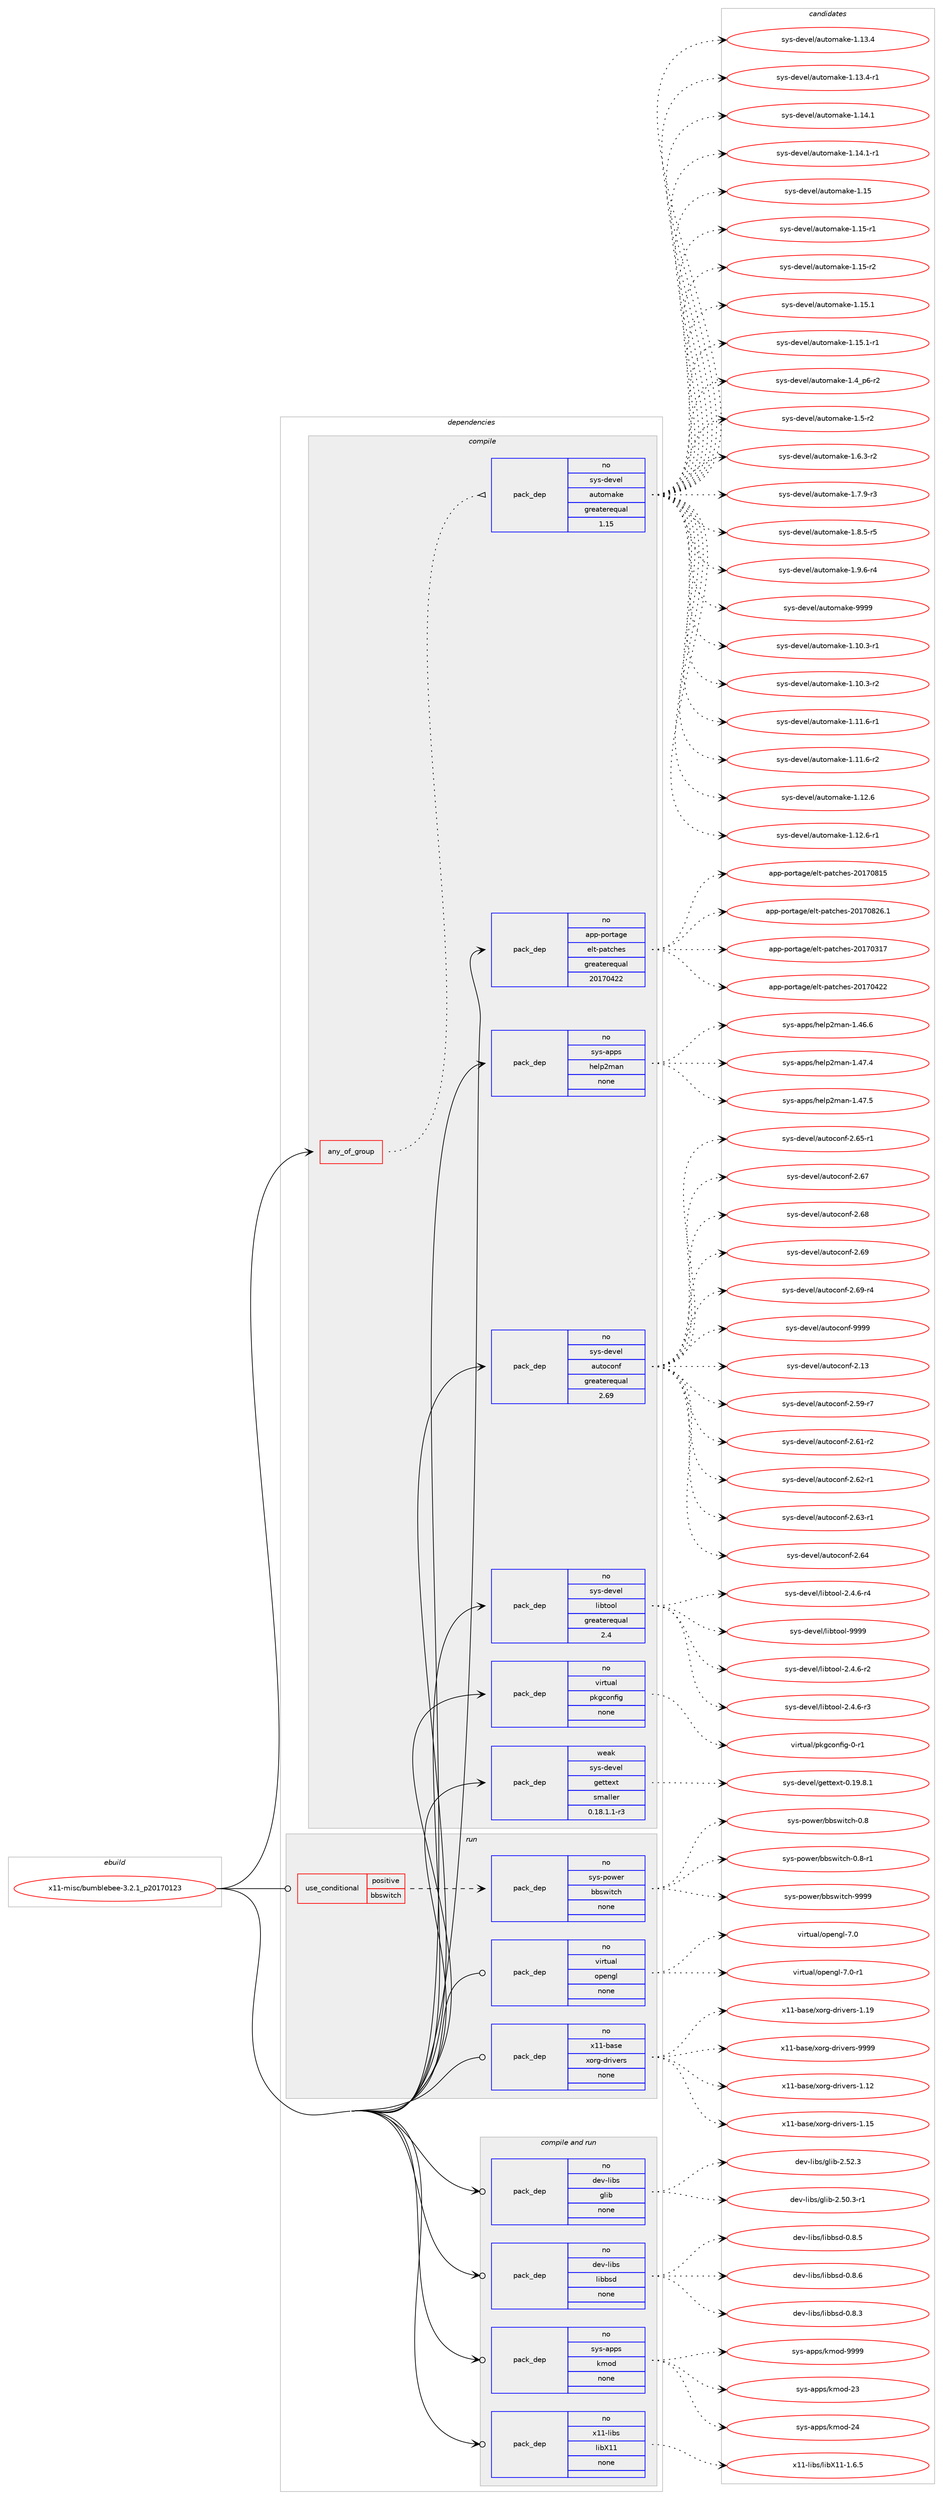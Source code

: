 digraph prolog {

# *************
# Graph options
# *************

newrank=true;
concentrate=true;
compound=true;
graph [rankdir=LR,fontname=Helvetica,fontsize=10,ranksep=1.5];#, ranksep=2.5, nodesep=0.2];
edge  [arrowhead=vee];
node  [fontname=Helvetica,fontsize=10];

# **********
# The ebuild
# **********

subgraph cluster_leftcol {
color=gray;
rank=same;
label=<<i>ebuild</i>>;
id [label="x11-misc/bumblebee-3.2.1_p20170123", color=red, width=4, href="../x11-misc/bumblebee-3.2.1_p20170123.svg"];
}

# ****************
# The dependencies
# ****************

subgraph cluster_midcol {
color=gray;
label=<<i>dependencies</i>>;
subgraph cluster_compile {
fillcolor="#eeeeee";
style=filled;
label=<<i>compile</i>>;
subgraph any9440 {
dependency521732 [label=<<TABLE BORDER="0" CELLBORDER="1" CELLSPACING="0" CELLPADDING="4"><TR><TD CELLPADDING="10">any_of_group</TD></TR></TABLE>>, shape=none, color=red];subgraph pack388933 {
dependency521733 [label=<<TABLE BORDER="0" CELLBORDER="1" CELLSPACING="0" CELLPADDING="4" WIDTH="220"><TR><TD ROWSPAN="6" CELLPADDING="30">pack_dep</TD></TR><TR><TD WIDTH="110">no</TD></TR><TR><TD>sys-devel</TD></TR><TR><TD>automake</TD></TR><TR><TD>greaterequal</TD></TR><TR><TD>1.15</TD></TR></TABLE>>, shape=none, color=blue];
}
dependency521732:e -> dependency521733:w [weight=20,style="dotted",arrowhead="oinv"];
}
id:e -> dependency521732:w [weight=20,style="solid",arrowhead="vee"];
subgraph pack388934 {
dependency521734 [label=<<TABLE BORDER="0" CELLBORDER="1" CELLSPACING="0" CELLPADDING="4" WIDTH="220"><TR><TD ROWSPAN="6" CELLPADDING="30">pack_dep</TD></TR><TR><TD WIDTH="110">no</TD></TR><TR><TD>app-portage</TD></TR><TR><TD>elt-patches</TD></TR><TR><TD>greaterequal</TD></TR><TR><TD>20170422</TD></TR></TABLE>>, shape=none, color=blue];
}
id:e -> dependency521734:w [weight=20,style="solid",arrowhead="vee"];
subgraph pack388935 {
dependency521735 [label=<<TABLE BORDER="0" CELLBORDER="1" CELLSPACING="0" CELLPADDING="4" WIDTH="220"><TR><TD ROWSPAN="6" CELLPADDING="30">pack_dep</TD></TR><TR><TD WIDTH="110">no</TD></TR><TR><TD>sys-apps</TD></TR><TR><TD>help2man</TD></TR><TR><TD>none</TD></TR><TR><TD></TD></TR></TABLE>>, shape=none, color=blue];
}
id:e -> dependency521735:w [weight=20,style="solid",arrowhead="vee"];
subgraph pack388936 {
dependency521736 [label=<<TABLE BORDER="0" CELLBORDER="1" CELLSPACING="0" CELLPADDING="4" WIDTH="220"><TR><TD ROWSPAN="6" CELLPADDING="30">pack_dep</TD></TR><TR><TD WIDTH="110">no</TD></TR><TR><TD>sys-devel</TD></TR><TR><TD>autoconf</TD></TR><TR><TD>greaterequal</TD></TR><TR><TD>2.69</TD></TR></TABLE>>, shape=none, color=blue];
}
id:e -> dependency521736:w [weight=20,style="solid",arrowhead="vee"];
subgraph pack388937 {
dependency521737 [label=<<TABLE BORDER="0" CELLBORDER="1" CELLSPACING="0" CELLPADDING="4" WIDTH="220"><TR><TD ROWSPAN="6" CELLPADDING="30">pack_dep</TD></TR><TR><TD WIDTH="110">no</TD></TR><TR><TD>sys-devel</TD></TR><TR><TD>libtool</TD></TR><TR><TD>greaterequal</TD></TR><TR><TD>2.4</TD></TR></TABLE>>, shape=none, color=blue];
}
id:e -> dependency521737:w [weight=20,style="solid",arrowhead="vee"];
subgraph pack388938 {
dependency521738 [label=<<TABLE BORDER="0" CELLBORDER="1" CELLSPACING="0" CELLPADDING="4" WIDTH="220"><TR><TD ROWSPAN="6" CELLPADDING="30">pack_dep</TD></TR><TR><TD WIDTH="110">no</TD></TR><TR><TD>virtual</TD></TR><TR><TD>pkgconfig</TD></TR><TR><TD>none</TD></TR><TR><TD></TD></TR></TABLE>>, shape=none, color=blue];
}
id:e -> dependency521738:w [weight=20,style="solid",arrowhead="vee"];
subgraph pack388939 {
dependency521739 [label=<<TABLE BORDER="0" CELLBORDER="1" CELLSPACING="0" CELLPADDING="4" WIDTH="220"><TR><TD ROWSPAN="6" CELLPADDING="30">pack_dep</TD></TR><TR><TD WIDTH="110">weak</TD></TR><TR><TD>sys-devel</TD></TR><TR><TD>gettext</TD></TR><TR><TD>smaller</TD></TR><TR><TD>0.18.1.1-r3</TD></TR></TABLE>>, shape=none, color=blue];
}
id:e -> dependency521739:w [weight=20,style="solid",arrowhead="vee"];
}
subgraph cluster_compileandrun {
fillcolor="#eeeeee";
style=filled;
label=<<i>compile and run</i>>;
subgraph pack388940 {
dependency521740 [label=<<TABLE BORDER="0" CELLBORDER="1" CELLSPACING="0" CELLPADDING="4" WIDTH="220"><TR><TD ROWSPAN="6" CELLPADDING="30">pack_dep</TD></TR><TR><TD WIDTH="110">no</TD></TR><TR><TD>dev-libs</TD></TR><TR><TD>glib</TD></TR><TR><TD>none</TD></TR><TR><TD></TD></TR></TABLE>>, shape=none, color=blue];
}
id:e -> dependency521740:w [weight=20,style="solid",arrowhead="odotvee"];
subgraph pack388941 {
dependency521741 [label=<<TABLE BORDER="0" CELLBORDER="1" CELLSPACING="0" CELLPADDING="4" WIDTH="220"><TR><TD ROWSPAN="6" CELLPADDING="30">pack_dep</TD></TR><TR><TD WIDTH="110">no</TD></TR><TR><TD>dev-libs</TD></TR><TR><TD>libbsd</TD></TR><TR><TD>none</TD></TR><TR><TD></TD></TR></TABLE>>, shape=none, color=blue];
}
id:e -> dependency521741:w [weight=20,style="solid",arrowhead="odotvee"];
subgraph pack388942 {
dependency521742 [label=<<TABLE BORDER="0" CELLBORDER="1" CELLSPACING="0" CELLPADDING="4" WIDTH="220"><TR><TD ROWSPAN="6" CELLPADDING="30">pack_dep</TD></TR><TR><TD WIDTH="110">no</TD></TR><TR><TD>sys-apps</TD></TR><TR><TD>kmod</TD></TR><TR><TD>none</TD></TR><TR><TD></TD></TR></TABLE>>, shape=none, color=blue];
}
id:e -> dependency521742:w [weight=20,style="solid",arrowhead="odotvee"];
subgraph pack388943 {
dependency521743 [label=<<TABLE BORDER="0" CELLBORDER="1" CELLSPACING="0" CELLPADDING="4" WIDTH="220"><TR><TD ROWSPAN="6" CELLPADDING="30">pack_dep</TD></TR><TR><TD WIDTH="110">no</TD></TR><TR><TD>x11-libs</TD></TR><TR><TD>libX11</TD></TR><TR><TD>none</TD></TR><TR><TD></TD></TR></TABLE>>, shape=none, color=blue];
}
id:e -> dependency521743:w [weight=20,style="solid",arrowhead="odotvee"];
}
subgraph cluster_run {
fillcolor="#eeeeee";
style=filled;
label=<<i>run</i>>;
subgraph cond123016 {
dependency521744 [label=<<TABLE BORDER="0" CELLBORDER="1" CELLSPACING="0" CELLPADDING="4"><TR><TD ROWSPAN="3" CELLPADDING="10">use_conditional</TD></TR><TR><TD>positive</TD></TR><TR><TD>bbswitch</TD></TR></TABLE>>, shape=none, color=red];
subgraph pack388944 {
dependency521745 [label=<<TABLE BORDER="0" CELLBORDER="1" CELLSPACING="0" CELLPADDING="4" WIDTH="220"><TR><TD ROWSPAN="6" CELLPADDING="30">pack_dep</TD></TR><TR><TD WIDTH="110">no</TD></TR><TR><TD>sys-power</TD></TR><TR><TD>bbswitch</TD></TR><TR><TD>none</TD></TR><TR><TD></TD></TR></TABLE>>, shape=none, color=blue];
}
dependency521744:e -> dependency521745:w [weight=20,style="dashed",arrowhead="vee"];
}
id:e -> dependency521744:w [weight=20,style="solid",arrowhead="odot"];
subgraph pack388945 {
dependency521746 [label=<<TABLE BORDER="0" CELLBORDER="1" CELLSPACING="0" CELLPADDING="4" WIDTH="220"><TR><TD ROWSPAN="6" CELLPADDING="30">pack_dep</TD></TR><TR><TD WIDTH="110">no</TD></TR><TR><TD>virtual</TD></TR><TR><TD>opengl</TD></TR><TR><TD>none</TD></TR><TR><TD></TD></TR></TABLE>>, shape=none, color=blue];
}
id:e -> dependency521746:w [weight=20,style="solid",arrowhead="odot"];
subgraph pack388946 {
dependency521747 [label=<<TABLE BORDER="0" CELLBORDER="1" CELLSPACING="0" CELLPADDING="4" WIDTH="220"><TR><TD ROWSPAN="6" CELLPADDING="30">pack_dep</TD></TR><TR><TD WIDTH="110">no</TD></TR><TR><TD>x11-base</TD></TR><TR><TD>xorg-drivers</TD></TR><TR><TD>none</TD></TR><TR><TD></TD></TR></TABLE>>, shape=none, color=blue];
}
id:e -> dependency521747:w [weight=20,style="solid",arrowhead="odot"];
}
}

# **************
# The candidates
# **************

subgraph cluster_choices {
rank=same;
color=gray;
label=<<i>candidates</i>>;

subgraph choice388933 {
color=black;
nodesep=1;
choice11512111545100101118101108479711711611110997107101454946494846514511449 [label="sys-devel/automake-1.10.3-r1", color=red, width=4,href="../sys-devel/automake-1.10.3-r1.svg"];
choice11512111545100101118101108479711711611110997107101454946494846514511450 [label="sys-devel/automake-1.10.3-r2", color=red, width=4,href="../sys-devel/automake-1.10.3-r2.svg"];
choice11512111545100101118101108479711711611110997107101454946494946544511449 [label="sys-devel/automake-1.11.6-r1", color=red, width=4,href="../sys-devel/automake-1.11.6-r1.svg"];
choice11512111545100101118101108479711711611110997107101454946494946544511450 [label="sys-devel/automake-1.11.6-r2", color=red, width=4,href="../sys-devel/automake-1.11.6-r2.svg"];
choice1151211154510010111810110847971171161111099710710145494649504654 [label="sys-devel/automake-1.12.6", color=red, width=4,href="../sys-devel/automake-1.12.6.svg"];
choice11512111545100101118101108479711711611110997107101454946495046544511449 [label="sys-devel/automake-1.12.6-r1", color=red, width=4,href="../sys-devel/automake-1.12.6-r1.svg"];
choice1151211154510010111810110847971171161111099710710145494649514652 [label="sys-devel/automake-1.13.4", color=red, width=4,href="../sys-devel/automake-1.13.4.svg"];
choice11512111545100101118101108479711711611110997107101454946495146524511449 [label="sys-devel/automake-1.13.4-r1", color=red, width=4,href="../sys-devel/automake-1.13.4-r1.svg"];
choice1151211154510010111810110847971171161111099710710145494649524649 [label="sys-devel/automake-1.14.1", color=red, width=4,href="../sys-devel/automake-1.14.1.svg"];
choice11512111545100101118101108479711711611110997107101454946495246494511449 [label="sys-devel/automake-1.14.1-r1", color=red, width=4,href="../sys-devel/automake-1.14.1-r1.svg"];
choice115121115451001011181011084797117116111109971071014549464953 [label="sys-devel/automake-1.15", color=red, width=4,href="../sys-devel/automake-1.15.svg"];
choice1151211154510010111810110847971171161111099710710145494649534511449 [label="sys-devel/automake-1.15-r1", color=red, width=4,href="../sys-devel/automake-1.15-r1.svg"];
choice1151211154510010111810110847971171161111099710710145494649534511450 [label="sys-devel/automake-1.15-r2", color=red, width=4,href="../sys-devel/automake-1.15-r2.svg"];
choice1151211154510010111810110847971171161111099710710145494649534649 [label="sys-devel/automake-1.15.1", color=red, width=4,href="../sys-devel/automake-1.15.1.svg"];
choice11512111545100101118101108479711711611110997107101454946495346494511449 [label="sys-devel/automake-1.15.1-r1", color=red, width=4,href="../sys-devel/automake-1.15.1-r1.svg"];
choice115121115451001011181011084797117116111109971071014549465295112544511450 [label="sys-devel/automake-1.4_p6-r2", color=red, width=4,href="../sys-devel/automake-1.4_p6-r2.svg"];
choice11512111545100101118101108479711711611110997107101454946534511450 [label="sys-devel/automake-1.5-r2", color=red, width=4,href="../sys-devel/automake-1.5-r2.svg"];
choice115121115451001011181011084797117116111109971071014549465446514511450 [label="sys-devel/automake-1.6.3-r2", color=red, width=4,href="../sys-devel/automake-1.6.3-r2.svg"];
choice115121115451001011181011084797117116111109971071014549465546574511451 [label="sys-devel/automake-1.7.9-r3", color=red, width=4,href="../sys-devel/automake-1.7.9-r3.svg"];
choice115121115451001011181011084797117116111109971071014549465646534511453 [label="sys-devel/automake-1.8.5-r5", color=red, width=4,href="../sys-devel/automake-1.8.5-r5.svg"];
choice115121115451001011181011084797117116111109971071014549465746544511452 [label="sys-devel/automake-1.9.6-r4", color=red, width=4,href="../sys-devel/automake-1.9.6-r4.svg"];
choice115121115451001011181011084797117116111109971071014557575757 [label="sys-devel/automake-9999", color=red, width=4,href="../sys-devel/automake-9999.svg"];
dependency521733:e -> choice11512111545100101118101108479711711611110997107101454946494846514511449:w [style=dotted,weight="100"];
dependency521733:e -> choice11512111545100101118101108479711711611110997107101454946494846514511450:w [style=dotted,weight="100"];
dependency521733:e -> choice11512111545100101118101108479711711611110997107101454946494946544511449:w [style=dotted,weight="100"];
dependency521733:e -> choice11512111545100101118101108479711711611110997107101454946494946544511450:w [style=dotted,weight="100"];
dependency521733:e -> choice1151211154510010111810110847971171161111099710710145494649504654:w [style=dotted,weight="100"];
dependency521733:e -> choice11512111545100101118101108479711711611110997107101454946495046544511449:w [style=dotted,weight="100"];
dependency521733:e -> choice1151211154510010111810110847971171161111099710710145494649514652:w [style=dotted,weight="100"];
dependency521733:e -> choice11512111545100101118101108479711711611110997107101454946495146524511449:w [style=dotted,weight="100"];
dependency521733:e -> choice1151211154510010111810110847971171161111099710710145494649524649:w [style=dotted,weight="100"];
dependency521733:e -> choice11512111545100101118101108479711711611110997107101454946495246494511449:w [style=dotted,weight="100"];
dependency521733:e -> choice115121115451001011181011084797117116111109971071014549464953:w [style=dotted,weight="100"];
dependency521733:e -> choice1151211154510010111810110847971171161111099710710145494649534511449:w [style=dotted,weight="100"];
dependency521733:e -> choice1151211154510010111810110847971171161111099710710145494649534511450:w [style=dotted,weight="100"];
dependency521733:e -> choice1151211154510010111810110847971171161111099710710145494649534649:w [style=dotted,weight="100"];
dependency521733:e -> choice11512111545100101118101108479711711611110997107101454946495346494511449:w [style=dotted,weight="100"];
dependency521733:e -> choice115121115451001011181011084797117116111109971071014549465295112544511450:w [style=dotted,weight="100"];
dependency521733:e -> choice11512111545100101118101108479711711611110997107101454946534511450:w [style=dotted,weight="100"];
dependency521733:e -> choice115121115451001011181011084797117116111109971071014549465446514511450:w [style=dotted,weight="100"];
dependency521733:e -> choice115121115451001011181011084797117116111109971071014549465546574511451:w [style=dotted,weight="100"];
dependency521733:e -> choice115121115451001011181011084797117116111109971071014549465646534511453:w [style=dotted,weight="100"];
dependency521733:e -> choice115121115451001011181011084797117116111109971071014549465746544511452:w [style=dotted,weight="100"];
dependency521733:e -> choice115121115451001011181011084797117116111109971071014557575757:w [style=dotted,weight="100"];
}
subgraph choice388934 {
color=black;
nodesep=1;
choice97112112451121111141169710310147101108116451129711699104101115455048495548514955 [label="app-portage/elt-patches-20170317", color=red, width=4,href="../app-portage/elt-patches-20170317.svg"];
choice97112112451121111141169710310147101108116451129711699104101115455048495548525050 [label="app-portage/elt-patches-20170422", color=red, width=4,href="../app-portage/elt-patches-20170422.svg"];
choice97112112451121111141169710310147101108116451129711699104101115455048495548564953 [label="app-portage/elt-patches-20170815", color=red, width=4,href="../app-portage/elt-patches-20170815.svg"];
choice971121124511211111411697103101471011081164511297116991041011154550484955485650544649 [label="app-portage/elt-patches-20170826.1", color=red, width=4,href="../app-portage/elt-patches-20170826.1.svg"];
dependency521734:e -> choice97112112451121111141169710310147101108116451129711699104101115455048495548514955:w [style=dotted,weight="100"];
dependency521734:e -> choice97112112451121111141169710310147101108116451129711699104101115455048495548525050:w [style=dotted,weight="100"];
dependency521734:e -> choice97112112451121111141169710310147101108116451129711699104101115455048495548564953:w [style=dotted,weight="100"];
dependency521734:e -> choice971121124511211111411697103101471011081164511297116991041011154550484955485650544649:w [style=dotted,weight="100"];
}
subgraph choice388935 {
color=black;
nodesep=1;
choice115121115459711211211547104101108112501099711045494652544654 [label="sys-apps/help2man-1.46.6", color=red, width=4,href="../sys-apps/help2man-1.46.6.svg"];
choice115121115459711211211547104101108112501099711045494652554652 [label="sys-apps/help2man-1.47.4", color=red, width=4,href="../sys-apps/help2man-1.47.4.svg"];
choice115121115459711211211547104101108112501099711045494652554653 [label="sys-apps/help2man-1.47.5", color=red, width=4,href="../sys-apps/help2man-1.47.5.svg"];
dependency521735:e -> choice115121115459711211211547104101108112501099711045494652544654:w [style=dotted,weight="100"];
dependency521735:e -> choice115121115459711211211547104101108112501099711045494652554652:w [style=dotted,weight="100"];
dependency521735:e -> choice115121115459711211211547104101108112501099711045494652554653:w [style=dotted,weight="100"];
}
subgraph choice388936 {
color=black;
nodesep=1;
choice115121115451001011181011084797117116111991111101024550464951 [label="sys-devel/autoconf-2.13", color=red, width=4,href="../sys-devel/autoconf-2.13.svg"];
choice1151211154510010111810110847971171161119911111010245504653574511455 [label="sys-devel/autoconf-2.59-r7", color=red, width=4,href="../sys-devel/autoconf-2.59-r7.svg"];
choice1151211154510010111810110847971171161119911111010245504654494511450 [label="sys-devel/autoconf-2.61-r2", color=red, width=4,href="../sys-devel/autoconf-2.61-r2.svg"];
choice1151211154510010111810110847971171161119911111010245504654504511449 [label="sys-devel/autoconf-2.62-r1", color=red, width=4,href="../sys-devel/autoconf-2.62-r1.svg"];
choice1151211154510010111810110847971171161119911111010245504654514511449 [label="sys-devel/autoconf-2.63-r1", color=red, width=4,href="../sys-devel/autoconf-2.63-r1.svg"];
choice115121115451001011181011084797117116111991111101024550465452 [label="sys-devel/autoconf-2.64", color=red, width=4,href="../sys-devel/autoconf-2.64.svg"];
choice1151211154510010111810110847971171161119911111010245504654534511449 [label="sys-devel/autoconf-2.65-r1", color=red, width=4,href="../sys-devel/autoconf-2.65-r1.svg"];
choice115121115451001011181011084797117116111991111101024550465455 [label="sys-devel/autoconf-2.67", color=red, width=4,href="../sys-devel/autoconf-2.67.svg"];
choice115121115451001011181011084797117116111991111101024550465456 [label="sys-devel/autoconf-2.68", color=red, width=4,href="../sys-devel/autoconf-2.68.svg"];
choice115121115451001011181011084797117116111991111101024550465457 [label="sys-devel/autoconf-2.69", color=red, width=4,href="../sys-devel/autoconf-2.69.svg"];
choice1151211154510010111810110847971171161119911111010245504654574511452 [label="sys-devel/autoconf-2.69-r4", color=red, width=4,href="../sys-devel/autoconf-2.69-r4.svg"];
choice115121115451001011181011084797117116111991111101024557575757 [label="sys-devel/autoconf-9999", color=red, width=4,href="../sys-devel/autoconf-9999.svg"];
dependency521736:e -> choice115121115451001011181011084797117116111991111101024550464951:w [style=dotted,weight="100"];
dependency521736:e -> choice1151211154510010111810110847971171161119911111010245504653574511455:w [style=dotted,weight="100"];
dependency521736:e -> choice1151211154510010111810110847971171161119911111010245504654494511450:w [style=dotted,weight="100"];
dependency521736:e -> choice1151211154510010111810110847971171161119911111010245504654504511449:w [style=dotted,weight="100"];
dependency521736:e -> choice1151211154510010111810110847971171161119911111010245504654514511449:w [style=dotted,weight="100"];
dependency521736:e -> choice115121115451001011181011084797117116111991111101024550465452:w [style=dotted,weight="100"];
dependency521736:e -> choice1151211154510010111810110847971171161119911111010245504654534511449:w [style=dotted,weight="100"];
dependency521736:e -> choice115121115451001011181011084797117116111991111101024550465455:w [style=dotted,weight="100"];
dependency521736:e -> choice115121115451001011181011084797117116111991111101024550465456:w [style=dotted,weight="100"];
dependency521736:e -> choice115121115451001011181011084797117116111991111101024550465457:w [style=dotted,weight="100"];
dependency521736:e -> choice1151211154510010111810110847971171161119911111010245504654574511452:w [style=dotted,weight="100"];
dependency521736:e -> choice115121115451001011181011084797117116111991111101024557575757:w [style=dotted,weight="100"];
}
subgraph choice388937 {
color=black;
nodesep=1;
choice1151211154510010111810110847108105981161111111084550465246544511450 [label="sys-devel/libtool-2.4.6-r2", color=red, width=4,href="../sys-devel/libtool-2.4.6-r2.svg"];
choice1151211154510010111810110847108105981161111111084550465246544511451 [label="sys-devel/libtool-2.4.6-r3", color=red, width=4,href="../sys-devel/libtool-2.4.6-r3.svg"];
choice1151211154510010111810110847108105981161111111084550465246544511452 [label="sys-devel/libtool-2.4.6-r4", color=red, width=4,href="../sys-devel/libtool-2.4.6-r4.svg"];
choice1151211154510010111810110847108105981161111111084557575757 [label="sys-devel/libtool-9999", color=red, width=4,href="../sys-devel/libtool-9999.svg"];
dependency521737:e -> choice1151211154510010111810110847108105981161111111084550465246544511450:w [style=dotted,weight="100"];
dependency521737:e -> choice1151211154510010111810110847108105981161111111084550465246544511451:w [style=dotted,weight="100"];
dependency521737:e -> choice1151211154510010111810110847108105981161111111084550465246544511452:w [style=dotted,weight="100"];
dependency521737:e -> choice1151211154510010111810110847108105981161111111084557575757:w [style=dotted,weight="100"];
}
subgraph choice388938 {
color=black;
nodesep=1;
choice11810511411611797108471121071039911111010210510345484511449 [label="virtual/pkgconfig-0-r1", color=red, width=4,href="../virtual/pkgconfig-0-r1.svg"];
dependency521738:e -> choice11810511411611797108471121071039911111010210510345484511449:w [style=dotted,weight="100"];
}
subgraph choice388939 {
color=black;
nodesep=1;
choice1151211154510010111810110847103101116116101120116454846495746564649 [label="sys-devel/gettext-0.19.8.1", color=red, width=4,href="../sys-devel/gettext-0.19.8.1.svg"];
dependency521739:e -> choice1151211154510010111810110847103101116116101120116454846495746564649:w [style=dotted,weight="100"];
}
subgraph choice388940 {
color=black;
nodesep=1;
choice10010111845108105981154710310810598455046534846514511449 [label="dev-libs/glib-2.50.3-r1", color=red, width=4,href="../dev-libs/glib-2.50.3-r1.svg"];
choice1001011184510810598115471031081059845504653504651 [label="dev-libs/glib-2.52.3", color=red, width=4,href="../dev-libs/glib-2.52.3.svg"];
dependency521740:e -> choice10010111845108105981154710310810598455046534846514511449:w [style=dotted,weight="100"];
dependency521740:e -> choice1001011184510810598115471031081059845504653504651:w [style=dotted,weight="100"];
}
subgraph choice388941 {
color=black;
nodesep=1;
choice1001011184510810598115471081059898115100454846564651 [label="dev-libs/libbsd-0.8.3", color=red, width=4,href="../dev-libs/libbsd-0.8.3.svg"];
choice1001011184510810598115471081059898115100454846564653 [label="dev-libs/libbsd-0.8.5", color=red, width=4,href="../dev-libs/libbsd-0.8.5.svg"];
choice1001011184510810598115471081059898115100454846564654 [label="dev-libs/libbsd-0.8.6", color=red, width=4,href="../dev-libs/libbsd-0.8.6.svg"];
dependency521741:e -> choice1001011184510810598115471081059898115100454846564651:w [style=dotted,weight="100"];
dependency521741:e -> choice1001011184510810598115471081059898115100454846564653:w [style=dotted,weight="100"];
dependency521741:e -> choice1001011184510810598115471081059898115100454846564654:w [style=dotted,weight="100"];
}
subgraph choice388942 {
color=black;
nodesep=1;
choice115121115459711211211547107109111100455051 [label="sys-apps/kmod-23", color=red, width=4,href="../sys-apps/kmod-23.svg"];
choice115121115459711211211547107109111100455052 [label="sys-apps/kmod-24", color=red, width=4,href="../sys-apps/kmod-24.svg"];
choice1151211154597112112115471071091111004557575757 [label="sys-apps/kmod-9999", color=red, width=4,href="../sys-apps/kmod-9999.svg"];
dependency521742:e -> choice115121115459711211211547107109111100455051:w [style=dotted,weight="100"];
dependency521742:e -> choice115121115459711211211547107109111100455052:w [style=dotted,weight="100"];
dependency521742:e -> choice1151211154597112112115471071091111004557575757:w [style=dotted,weight="100"];
}
subgraph choice388943 {
color=black;
nodesep=1;
choice120494945108105981154710810598884949454946544653 [label="x11-libs/libX11-1.6.5", color=red, width=4,href="../x11-libs/libX11-1.6.5.svg"];
dependency521743:e -> choice120494945108105981154710810598884949454946544653:w [style=dotted,weight="100"];
}
subgraph choice388944 {
color=black;
nodesep=1;
choice115121115451121111191011144798981151191051169910445484656 [label="sys-power/bbswitch-0.8", color=red, width=4,href="../sys-power/bbswitch-0.8.svg"];
choice1151211154511211111910111447989811511910511699104454846564511449 [label="sys-power/bbswitch-0.8-r1", color=red, width=4,href="../sys-power/bbswitch-0.8-r1.svg"];
choice11512111545112111119101114479898115119105116991044557575757 [label="sys-power/bbswitch-9999", color=red, width=4,href="../sys-power/bbswitch-9999.svg"];
dependency521745:e -> choice115121115451121111191011144798981151191051169910445484656:w [style=dotted,weight="100"];
dependency521745:e -> choice1151211154511211111910111447989811511910511699104454846564511449:w [style=dotted,weight="100"];
dependency521745:e -> choice11512111545112111119101114479898115119105116991044557575757:w [style=dotted,weight="100"];
}
subgraph choice388945 {
color=black;
nodesep=1;
choice118105114116117971084711111210111010310845554648 [label="virtual/opengl-7.0", color=red, width=4,href="../virtual/opengl-7.0.svg"];
choice1181051141161179710847111112101110103108455546484511449 [label="virtual/opengl-7.0-r1", color=red, width=4,href="../virtual/opengl-7.0-r1.svg"];
dependency521746:e -> choice118105114116117971084711111210111010310845554648:w [style=dotted,weight="100"];
dependency521746:e -> choice1181051141161179710847111112101110103108455546484511449:w [style=dotted,weight="100"];
}
subgraph choice388946 {
color=black;
nodesep=1;
choice120494945989711510147120111114103451001141051181011141154549464950 [label="x11-base/xorg-drivers-1.12", color=red, width=4,href="../x11-base/xorg-drivers-1.12.svg"];
choice120494945989711510147120111114103451001141051181011141154549464953 [label="x11-base/xorg-drivers-1.15", color=red, width=4,href="../x11-base/xorg-drivers-1.15.svg"];
choice120494945989711510147120111114103451001141051181011141154549464957 [label="x11-base/xorg-drivers-1.19", color=red, width=4,href="../x11-base/xorg-drivers-1.19.svg"];
choice120494945989711510147120111114103451001141051181011141154557575757 [label="x11-base/xorg-drivers-9999", color=red, width=4,href="../x11-base/xorg-drivers-9999.svg"];
dependency521747:e -> choice120494945989711510147120111114103451001141051181011141154549464950:w [style=dotted,weight="100"];
dependency521747:e -> choice120494945989711510147120111114103451001141051181011141154549464953:w [style=dotted,weight="100"];
dependency521747:e -> choice120494945989711510147120111114103451001141051181011141154549464957:w [style=dotted,weight="100"];
dependency521747:e -> choice120494945989711510147120111114103451001141051181011141154557575757:w [style=dotted,weight="100"];
}
}

}
